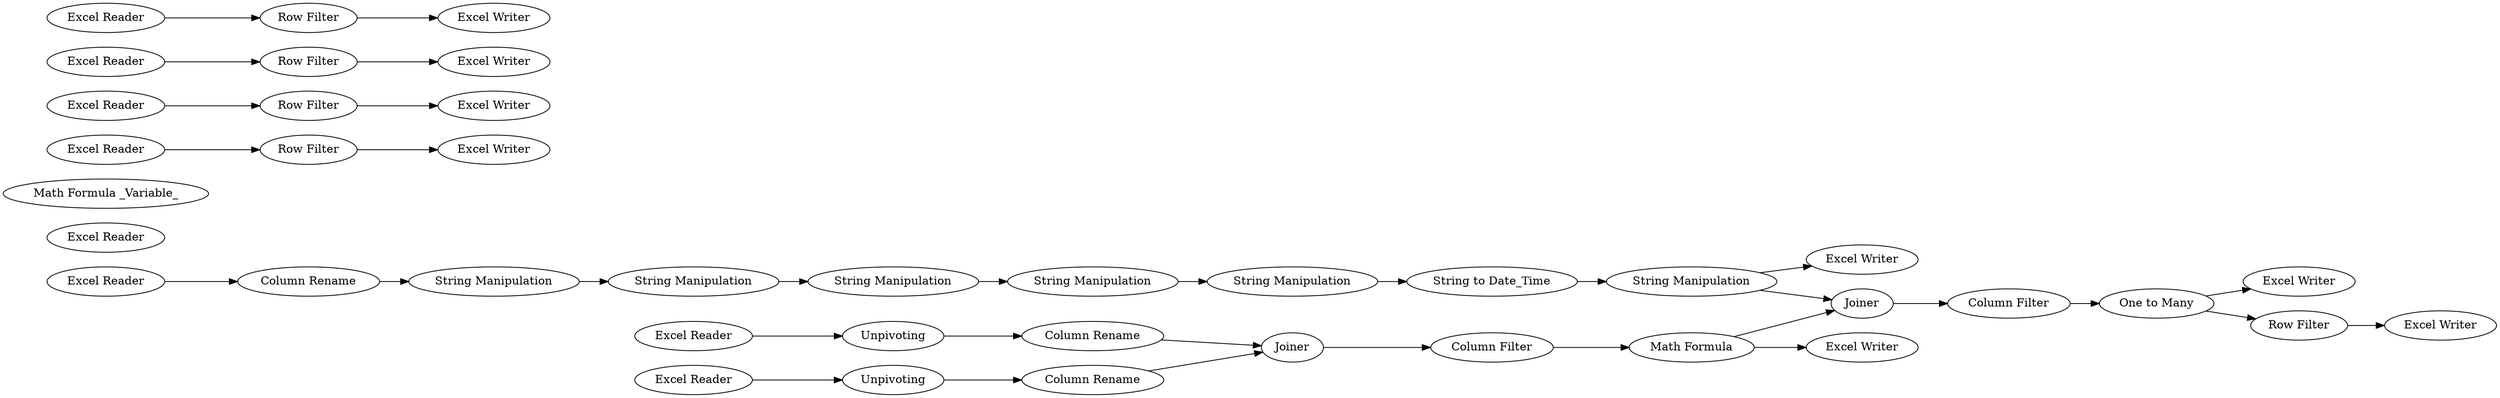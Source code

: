 digraph {
	1 [label="Excel Reader"]
	3 [label="Excel Writer"]
	5 [label="Column Rename"]
	6 [label="Excel Reader"]
	7 [label="Excel Reader"]
	8 [label=Unpivoting]
	10 [label="Excel Reader"]
	11 [label=Unpivoting]
	13 [label="Column Rename"]
	14 [label="Column Rename"]
	15 [label=Joiner]
	16 [label="Excel Writer"]
	17 [label="Column Filter"]
	18 [label="String to Date_Time"]
	19 [label="String Manipulation"]
	20 [label="String Manipulation"]
	21 [label="String Manipulation"]
	22 [label="String Manipulation"]
	23 [label="String Manipulation"]
	24 [label="String Manipulation"]
	25 [label=Joiner]
	26 [label="Excel Writer"]
	27 [label="Column Filter"]
	29 [label="Math Formula"]
	30 [label="Math Formula _Variable_"]
	31 [label="One to Many"]
	33 [label="Row Filter"]
	34 [label="Excel Writer"]
	35 [label="Row Filter"]
	36 [label="Excel Writer"]
	37 [label="Row Filter"]
	38 [label="Excel Writer"]
	39 [label="Row Filter"]
	40 [label="Excel Writer"]
	41 [label="Excel Writer"]
	42 [label="Row Filter"]
	43 [label="Excel Reader"]
	44 [label="Excel Reader"]
	45 [label="Excel Reader"]
	46 [label="Excel Reader"]
	1 -> 5
	5 -> 19
	7 -> 8
	8 -> 13
	10 -> 11
	11 -> 14
	13 -> 15
	14 -> 15
	15 -> 17
	17 -> 29
	18 -> 24
	19 -> 20
	20 -> 21
	21 -> 22
	22 -> 23
	23 -> 18
	24 -> 3
	24 -> 25
	25 -> 27
	27 -> 31
	29 -> 16
	29 -> 25
	31 -> 26
	31 -> 33
	33 -> 34
	35 -> 36
	37 -> 38
	39 -> 40
	42 -> 41
	43 -> 39
	44 -> 37
	45 -> 35
	46 -> 42
	rankdir=LR
}
